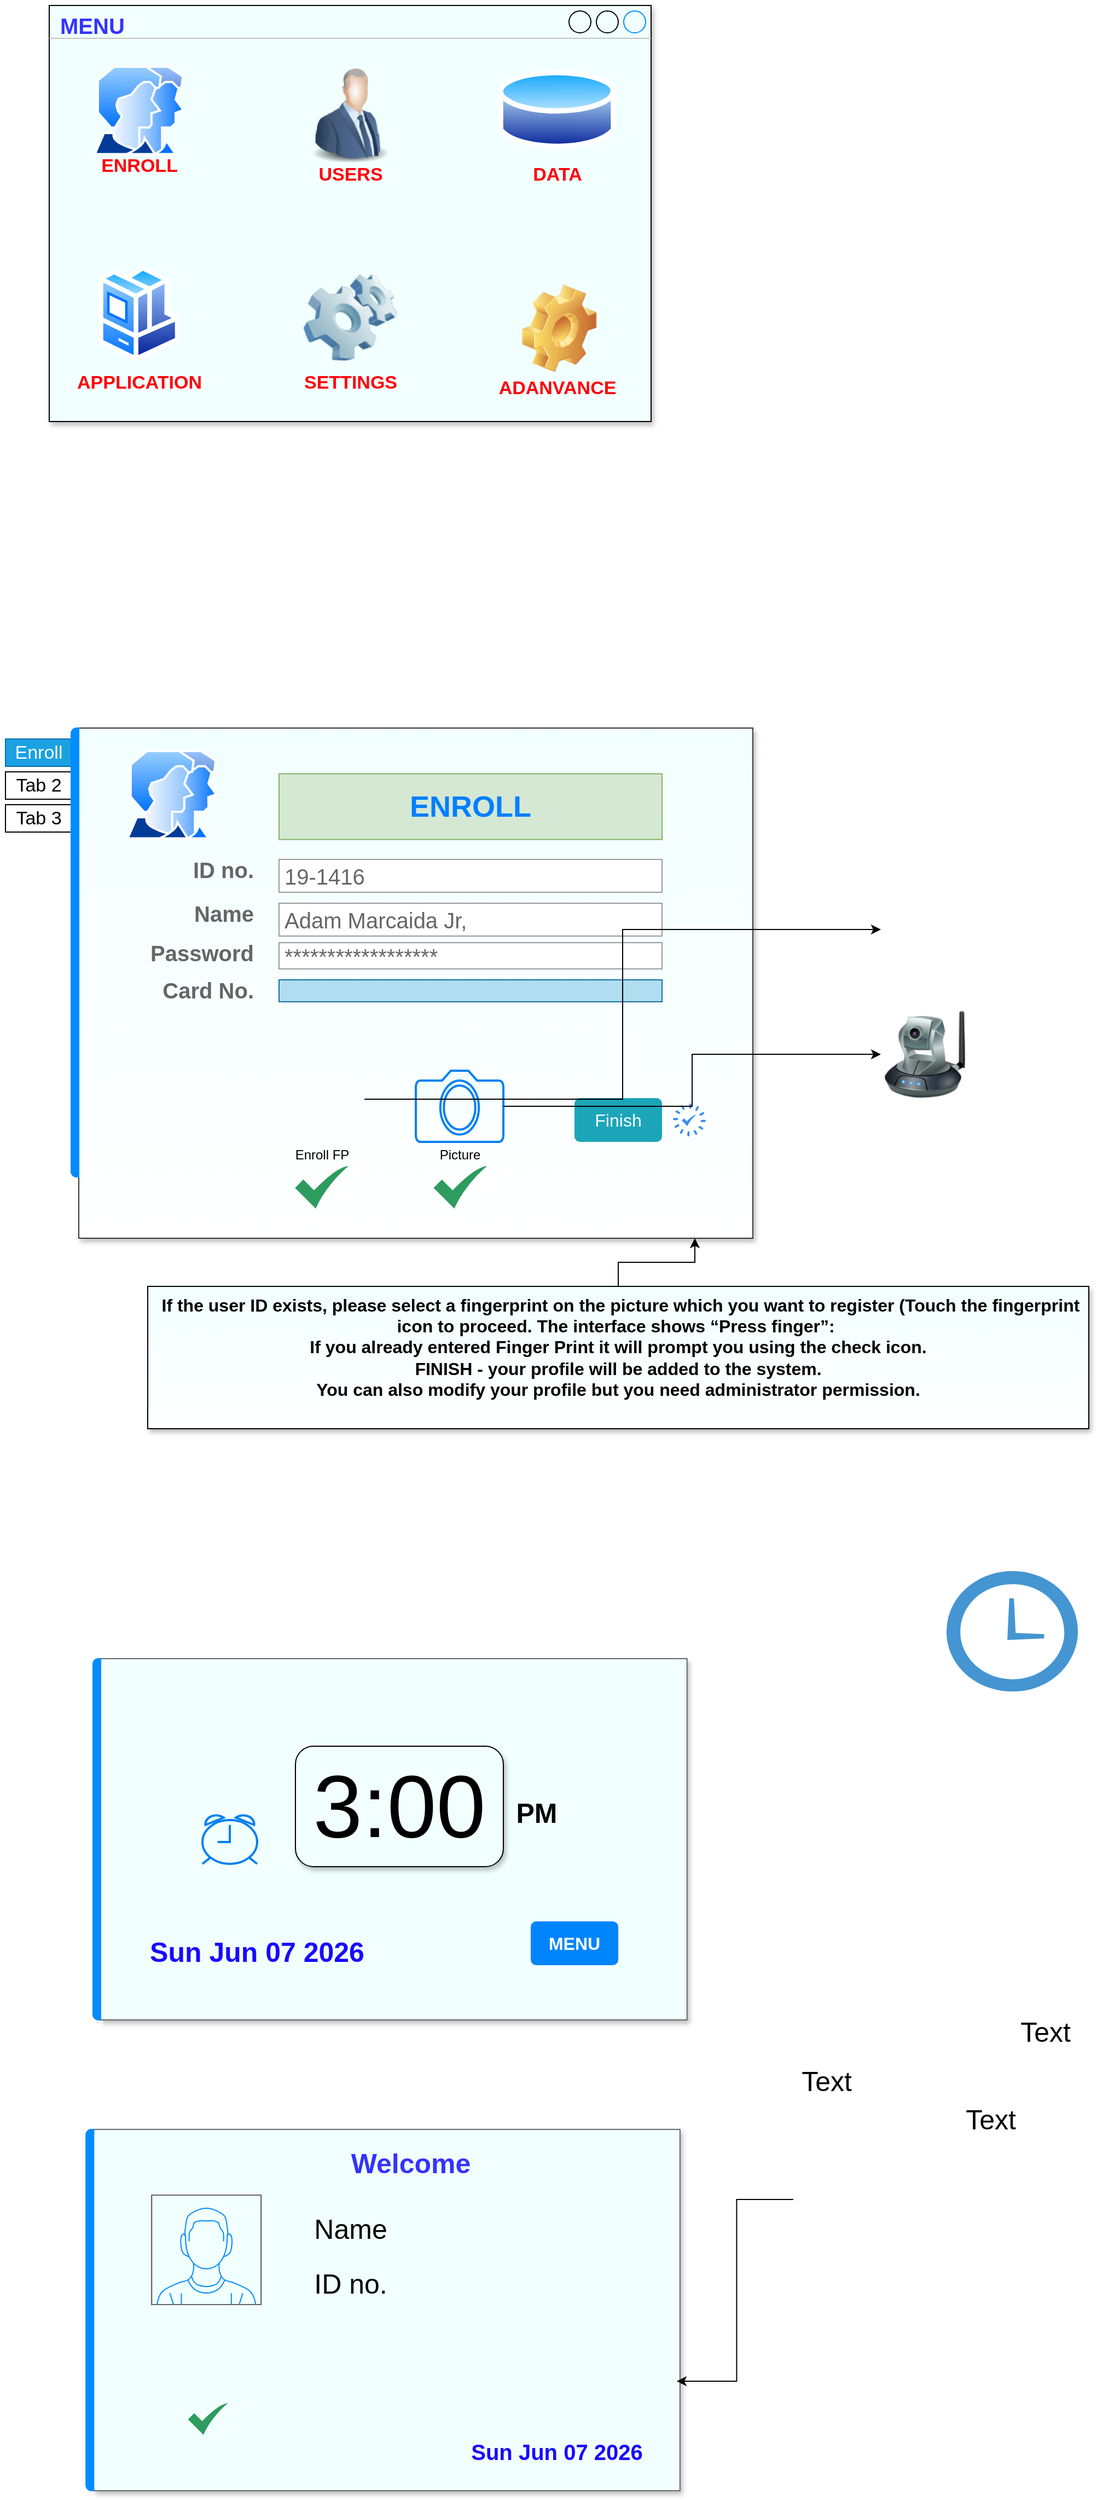 <mxfile version="13.8.6" type="github">
  <diagram id="omvWzpszIbfOMrYEtXJd" name="Page-1">
    <mxGraphModel dx="1159" dy="1583" grid="1" gridSize="10" guides="1" tooltips="1" connect="1" arrows="1" fold="1" page="1" pageScale="1" pageWidth="1100" pageHeight="850" math="0" shadow="0">
      <root>
        <mxCell id="0" />
        <mxCell id="1" parent="0" />
        <mxCell id="L0Wl1w1Pw-v7TW8PgjGB-2" value="&lt;b&gt;&lt;font style=&quot;font-size: 20px&quot; color=&quot;#3333ff&quot;&gt;MENU&lt;/font&gt;&lt;/b&gt;" style="strokeWidth=1;shadow=1;dashed=0;align=center;html=1;shape=mxgraph.mockup.containers.window;align=left;verticalAlign=top;spacingLeft=8;strokeColor2=#008cff;strokeColor3=#c4c4c4;fontColor=#666666;mainText=;fontSize=17;labelBackgroundColor=none;fillColor=#F2FFFF;" parent="1" vertex="1">
          <mxGeometry x="80" y="-620" width="550" height="380" as="geometry" />
        </mxCell>
        <mxCell id="L0Wl1w1Pw-v7TW8PgjGB-3" value="" style="image;html=1;image=img/lib/clip_art/people/Suit_Man_Blue_128x128.png" parent="1" vertex="1">
          <mxGeometry x="310" y="-565" width="90" height="90" as="geometry" />
        </mxCell>
        <mxCell id="L0Wl1w1Pw-v7TW8PgjGB-4" value="" style="image;html=1;image=img/lib/clip_art/general/Gear_128x128.png" parent="1" vertex="1">
          <mxGeometry x="502" y="-365" width="88.1" height="80" as="geometry" />
        </mxCell>
        <mxCell id="L0Wl1w1Pw-v7TW8PgjGB-5" value="" style="image;html=1;image=img/lib/clip_art/computers/Software_128x128.png" parent="1" vertex="1">
          <mxGeometry x="310" y="-375" width="90" height="80" as="geometry" />
        </mxCell>
        <mxCell id="L0Wl1w1Pw-v7TW8PgjGB-6" value="" style="aspect=fixed;perimeter=ellipsePerimeter;html=1;align=center;shadow=0;dashed=0;spacingTop=3;image;image=img/lib/active_directory/database.svg;" parent="1" vertex="1">
          <mxGeometry x="490" y="-565" width="108.1" height="80" as="geometry" />
        </mxCell>
        <mxCell id="L0Wl1w1Pw-v7TW8PgjGB-8" value="" style="aspect=fixed;perimeter=ellipsePerimeter;html=1;align=center;shadow=0;dashed=0;spacingTop=3;image;image=img/lib/active_directory/user_accounts.svg;" parent="1" vertex="1">
          <mxGeometry x="120" y="-565" width="84.31" height="81.78" as="geometry" />
        </mxCell>
        <mxCell id="L0Wl1w1Pw-v7TW8PgjGB-9" value="" style="aspect=fixed;perimeter=ellipsePerimeter;html=1;align=center;shadow=0;dashed=0;spacingTop=3;image;image=img/lib/active_directory/workstation_client.svg;" parent="1" vertex="1">
          <mxGeometry x="124.97" y="-382.5" width="74.38" height="87.5" as="geometry" />
        </mxCell>
        <mxCell id="L0Wl1w1Pw-v7TW8PgjGB-12" value="" style="strokeWidth=1;shadow=1;dashed=0;align=center;html=1;shape=mxgraph.mockup.containers.marginRect2;rectMarginLeft=67;strokeColor=#36393d;gradientColor=#ffffff;fillColor=#F2FFFF;" parent="1" vertex="1">
          <mxGeometry x="40" y="40" width="683" height="466" as="geometry" />
        </mxCell>
        <mxCell id="L0Wl1w1Pw-v7TW8PgjGB-13" value="Enroll" style="strokeColor=#006EAF;fillColor=#1ba1e2;strokeWidth=1;shadow=0;dashed=0;align=center;html=1;shape=mxgraph.mockup.containers.rrect;rSize=0;fontSize=17;fontColor=#ffffff;" parent="L0Wl1w1Pw-v7TW8PgjGB-12" vertex="1">
          <mxGeometry width="60" height="25" relative="1" as="geometry">
            <mxPoint y="10" as="offset" />
          </mxGeometry>
        </mxCell>
        <mxCell id="L0Wl1w1Pw-v7TW8PgjGB-14" value="Tab 2" style="strokeWidth=1;shadow=0;dashed=0;align=center;html=1;shape=mxgraph.mockup.containers.rrect;rSize=0;fontSize=17;" parent="L0Wl1w1Pw-v7TW8PgjGB-12" vertex="1">
          <mxGeometry width="60" height="25" relative="1" as="geometry">
            <mxPoint y="40" as="offset" />
          </mxGeometry>
        </mxCell>
        <mxCell id="L0Wl1w1Pw-v7TW8PgjGB-15" value="Tab 3" style="strokeWidth=1;shadow=0;dashed=0;align=center;html=1;shape=mxgraph.mockup.containers.rrect;rSize=0;fontSize=17;" parent="L0Wl1w1Pw-v7TW8PgjGB-12" vertex="1">
          <mxGeometry width="60" height="25" relative="1" as="geometry">
            <mxPoint y="70" as="offset" />
          </mxGeometry>
        </mxCell>
        <mxCell id="L0Wl1w1Pw-v7TW8PgjGB-16" value="" style="strokeWidth=1;shadow=0;dashed=0;align=center;html=1;shape=mxgraph.mockup.containers.leftButton;rSize=5;strokeColor=#008cff;fillColor=#008cff;resizeHeight=1;movable=0;deletable=0;" parent="L0Wl1w1Pw-v7TW8PgjGB-12" vertex="1">
          <mxGeometry width="7" height="410" relative="1" as="geometry">
            <mxPoint x="60" as="offset" />
          </mxGeometry>
        </mxCell>
        <mxCell id="L0Wl1w1Pw-v7TW8PgjGB-17" value="" style="aspect=fixed;perimeter=ellipsePerimeter;html=1;align=center;shadow=0;dashed=0;spacingTop=3;image;image=img/lib/active_directory/user_accounts.svg;" parent="L0Wl1w1Pw-v7TW8PgjGB-12" vertex="1">
          <mxGeometry x="110.0" y="20" width="84.31" height="81.78" as="geometry" />
        </mxCell>
        <mxCell id="L0Wl1w1Pw-v7TW8PgjGB-30" value="&lt;b&gt;&lt;font style=&quot;font-size: 20px&quot;&gt;ID no.&lt;/font&gt;&lt;/b&gt;" style="strokeWidth=1;shadow=0;dashed=0;align=center;html=1;shape=mxgraph.mockup.forms.anchor;align=right;spacingRight=2;fontColor=#666666;" parent="L0Wl1w1Pw-v7TW8PgjGB-12" vertex="1">
          <mxGeometry x="180" y="120" width="50" height="18" as="geometry" />
        </mxCell>
        <mxCell id="L0Wl1w1Pw-v7TW8PgjGB-31" value="&lt;font style=&quot;font-size: 20px&quot;&gt;19-1416&lt;/font&gt;" style="strokeWidth=1;shadow=0;dashed=0;align=center;html=1;shape=mxgraph.mockup.forms.rrect;fillColor=#ffffff;rSize=0;fontColor=#666666;align=left;spacingLeft=3;strokeColor=#999999;" parent="L0Wl1w1Pw-v7TW8PgjGB-12" vertex="1">
          <mxGeometry x="250" y="120" width="350" height="30" as="geometry" />
        </mxCell>
        <mxCell id="L0Wl1w1Pw-v7TW8PgjGB-32" value="&lt;b&gt;&lt;font style=&quot;font-size: 20px&quot;&gt;Name&lt;/font&gt;&lt;/b&gt;" style="strokeWidth=1;shadow=0;dashed=0;align=center;html=1;shape=mxgraph.mockup.forms.anchor;align=right;spacingRight=2;fontColor=#666666;" parent="L0Wl1w1Pw-v7TW8PgjGB-12" vertex="1">
          <mxGeometry x="180" y="160" width="50" height="18" as="geometry" />
        </mxCell>
        <mxCell id="L0Wl1w1Pw-v7TW8PgjGB-33" value="&lt;font style=&quot;font-size: 20px&quot;&gt;Adam Marcaida Jr,&lt;/font&gt;" style="strokeWidth=1;shadow=0;dashed=0;align=center;html=1;shape=mxgraph.mockup.forms.rrect;fillColor=#ffffff;rSize=0;fontColor=#666666;align=left;spacingLeft=3;strokeColor=#999999;" parent="L0Wl1w1Pw-v7TW8PgjGB-12" vertex="1">
          <mxGeometry x="250" y="160" width="350" height="30" as="geometry" />
        </mxCell>
        <mxCell id="L0Wl1w1Pw-v7TW8PgjGB-34" value="&lt;b&gt;&lt;font style=&quot;font-size: 20px&quot;&gt;Password&lt;/font&gt;&lt;/b&gt;" style="strokeWidth=1;shadow=0;dashed=0;align=center;html=1;shape=mxgraph.mockup.forms.anchor;align=right;spacingRight=2;fontColor=#666666;" parent="L0Wl1w1Pw-v7TW8PgjGB-12" vertex="1">
          <mxGeometry x="180" y="196" width="50" height="18" as="geometry" />
        </mxCell>
        <mxCell id="L0Wl1w1Pw-v7TW8PgjGB-35" value="&lt;font style=&quot;font-size: 20px&quot;&gt;******************&lt;/font&gt;" style="strokeWidth=1;shadow=0;dashed=0;align=center;html=1;shape=mxgraph.mockup.forms.rrect;fillColor=#ffffff;rSize=0;fontColor=#666666;align=left;spacingLeft=3;strokeColor=#999999;" parent="L0Wl1w1Pw-v7TW8PgjGB-12" vertex="1">
          <mxGeometry x="250" y="196" width="350" height="24" as="geometry" />
        </mxCell>
        <mxCell id="L0Wl1w1Pw-v7TW8PgjGB-36" value="&lt;b&gt;&lt;font style=&quot;font-size: 20px&quot;&gt;Card No.&lt;/font&gt;&lt;/b&gt;" style="strokeWidth=1;shadow=0;dashed=0;align=center;html=1;shape=mxgraph.mockup.forms.anchor;align=right;spacingRight=2;fontColor=#666666;" parent="L0Wl1w1Pw-v7TW8PgjGB-12" vertex="1">
          <mxGeometry x="180" y="230" width="50" height="18" as="geometry" />
        </mxCell>
        <mxCell id="L0Wl1w1Pw-v7TW8PgjGB-37" value="" style="strokeWidth=1;shadow=0;dashed=0;align=center;html=1;shape=mxgraph.mockup.forms.rrect;fillColor=#b1ddf0;rSize=0;align=left;spacingLeft=3;strokeColor=#10739e;" parent="L0Wl1w1Pw-v7TW8PgjGB-12" vertex="1">
          <mxGeometry x="250" y="230" width="350" height="20" as="geometry" />
        </mxCell>
        <mxCell id="L0Wl1w1Pw-v7TW8PgjGB-44" value="Finish" style="html=1;shadow=0;dashed=0;shape=mxgraph.bootstrap.rrect;rSize=5;strokeColor=none;strokeWidth=1;fillColor=#1CA5B8;fontColor=#FFFFFF;whiteSpace=wrap;align=center;verticalAlign=middle;spacingLeft=0;fontStyle=0;fontSize=16;spacing=5;" parent="L0Wl1w1Pw-v7TW8PgjGB-12" vertex="1">
          <mxGeometry x="520" y="338" width="80" height="40" as="geometry" />
        </mxCell>
        <mxCell id="L0Wl1w1Pw-v7TW8PgjGB-49" value="" style="shape=image;html=1;verticalAlign=top;verticalLabelPosition=bottom;labelBackgroundColor=#ffffff;imageAspect=0;aspect=fixed;image=https://cdn4.iconfinder.com/data/icons/internet-security-flat-2/32/Internet_Security_Finger_print_identity_crime_fingerprint-128.png;fillColor=#F2FFFF;gradientColor=#ffffff;" parent="L0Wl1w1Pw-v7TW8PgjGB-12" vertex="1">
          <mxGeometry x="250" y="300" width="78" height="78" as="geometry" />
        </mxCell>
        <mxCell id="L0Wl1w1Pw-v7TW8PgjGB-51" value="" style="html=1;verticalLabelPosition=bottom;align=center;labelBackgroundColor=#ffffff;verticalAlign=top;strokeWidth=2;strokeColor=#0080F0;shadow=0;dashed=0;shape=mxgraph.ios7.icons.camera;fillColor=#F2FFFF;gradientColor=#ffffff;" parent="L0Wl1w1Pw-v7TW8PgjGB-12" vertex="1">
          <mxGeometry x="375" y="313" width="80" height="65" as="geometry" />
        </mxCell>
        <mxCell id="L0Wl1w1Pw-v7TW8PgjGB-53" value="Enroll FP" style="text;html=1;resizable=0;autosize=1;align=center;verticalAlign=middle;points=[];fillColor=none;strokeColor=none;rounded=0;" parent="L0Wl1w1Pw-v7TW8PgjGB-12" vertex="1">
          <mxGeometry x="259" y="380" width="60" height="20" as="geometry" />
        </mxCell>
        <mxCell id="L0Wl1w1Pw-v7TW8PgjGB-54" value="Picture" style="text;html=1;resizable=0;autosize=1;align=center;verticalAlign=middle;points=[];fillColor=none;strokeColor=none;rounded=0;" parent="L0Wl1w1Pw-v7TW8PgjGB-12" vertex="1">
          <mxGeometry x="390" y="380" width="50" height="20" as="geometry" />
        </mxCell>
        <mxCell id="L0Wl1w1Pw-v7TW8PgjGB-56" value="" style="shape=image;html=1;verticalAlign=top;verticalLabelPosition=bottom;labelBackgroundColor=#ffffff;imageAspect=0;aspect=fixed;image=https://cdn2.iconfinder.com/data/icons/humano2/128x128/apps/gnome-help.png;fillColor=#F2FFFF;gradientColor=#ffffff;" parent="L0Wl1w1Pw-v7TW8PgjGB-12" vertex="1">
          <mxGeometry x="620" y="420" width="26" height="26" as="geometry" />
        </mxCell>
        <mxCell id="L0Wl1w1Pw-v7TW8PgjGB-61" value="" style="html=1;aspect=fixed;strokeColor=none;shadow=0;align=center;verticalAlign=top;fillColor=#2D9C5E;shape=mxgraph.gcp2.check" parent="L0Wl1w1Pw-v7TW8PgjGB-12" vertex="1">
          <mxGeometry x="264.62" y="400" width="48.75" height="39" as="geometry" />
        </mxCell>
        <mxCell id="L0Wl1w1Pw-v7TW8PgjGB-63" value="" style="html=1;aspect=fixed;strokeColor=none;shadow=0;align=center;verticalAlign=top;fillColor=#2D9C5E;shape=mxgraph.gcp2.check" parent="L0Wl1w1Pw-v7TW8PgjGB-12" vertex="1">
          <mxGeometry x="391.25" y="400" width="48.75" height="39" as="geometry" />
        </mxCell>
        <mxCell id="L0Wl1w1Pw-v7TW8PgjGB-65" value="&lt;font style=&quot;font-size: 27px&quot; color=&quot;#007fff&quot;&gt;&lt;b&gt;ENROLL&lt;/b&gt;&lt;/font&gt;" style="rounded=0;whiteSpace=wrap;html=1;fillColor=#d5e8d4;strokeColor=#82b366;" parent="L0Wl1w1Pw-v7TW8PgjGB-12" vertex="1">
          <mxGeometry x="250" y="41.78" width="350" height="60" as="geometry" />
        </mxCell>
        <mxCell id="L0Wl1w1Pw-v7TW8PgjGB-77" value="" style="html=1;aspect=fixed;strokeColor=none;shadow=0;align=center;verticalAlign=top;fillColor=#3B8DF1;shape=mxgraph.gcp2.loading" parent="L0Wl1w1Pw-v7TW8PgjGB-12" vertex="1">
          <mxGeometry x="610" y="343" width="30" height="30" as="geometry" />
        </mxCell>
        <mxCell id="L0Wl1w1Pw-v7TW8PgjGB-78" value="" style="shape=image;html=1;verticalAlign=top;verticalLabelPosition=bottom;labelBackgroundColor=#ffffff;imageAspect=0;aspect=fixed;image=https://cdn4.iconfinder.com/data/icons/gradient-ui-1/512/error-128.png;fillColor=#F2FFFF;gradientColor=#ffffff;" parent="L0Wl1w1Pw-v7TW8PgjGB-12" vertex="1">
          <mxGeometry x="646" y="10" width="28" height="28" as="geometry" />
        </mxCell>
        <mxCell id="L0Wl1w1Pw-v7TW8PgjGB-58" style="edgeStyle=orthogonalEdgeStyle;rounded=0;orthogonalLoop=1;jettySize=auto;html=1;" parent="1" source="L0Wl1w1Pw-v7TW8PgjGB-57" target="L0Wl1w1Pw-v7TW8PgjGB-12" edge="1">
          <mxGeometry relative="1" as="geometry">
            <mxPoint x="670" y="510" as="targetPoint" />
            <Array as="points">
              <mxPoint x="600" y="528" />
              <mxPoint x="670" y="528" />
            </Array>
          </mxGeometry>
        </mxCell>
        <mxCell id="L0Wl1w1Pw-v7TW8PgjGB-57" value="&lt;font style=&quot;font-size: 16px&quot;&gt;&lt;b&gt;&amp;nbsp;If the user ID exists, please select a fingerprint on the picture which you want to register (Touch the fingerprint icon to proceed.&amp;nbsp;The interface shows “Press finger”:&amp;nbsp;&lt;br&gt;If you already entered Finger Print it will prompt you using the check icon.&lt;br&gt;FINISH - your profile will be added to the system.&lt;br&gt;You can also modify your profile but you need administrator permission.&lt;br&gt;&lt;br&gt;&lt;/b&gt;&lt;/font&gt;" style="rounded=0;whiteSpace=wrap;html=1;fillColor=#F2FFFF;gradientColor=#ffffff;shadow=1;glass=0;" parent="1" vertex="1">
          <mxGeometry x="170" y="550" width="860" height="130" as="geometry" />
        </mxCell>
        <mxCell id="L0Wl1w1Pw-v7TW8PgjGB-67" value="&lt;span style=&quot;font-size: 17px&quot;&gt;&lt;b&gt;&lt;font color=&quot;#ff0008&quot;&gt;DATA&lt;/font&gt;&lt;/b&gt;&lt;/span&gt;" style="text;html=1;resizable=0;autosize=1;align=center;verticalAlign=middle;points=[];fillColor=none;strokeColor=none;rounded=0;" parent="1" vertex="1">
          <mxGeometry x="514.05" y="-475" width="60" height="20" as="geometry" />
        </mxCell>
        <mxCell id="L0Wl1w1Pw-v7TW8PgjGB-72" value="&lt;span style=&quot;font-size: 17px&quot;&gt;&lt;b&gt;&lt;font color=&quot;#ff0008&quot;&gt;ENROLL&lt;/font&gt;&lt;/b&gt;&lt;/span&gt;" style="text;html=1;resizable=0;autosize=1;align=center;verticalAlign=middle;points=[];fillColor=none;strokeColor=none;rounded=0;" parent="1" vertex="1">
          <mxGeometry x="117.16" y="-483.22" width="90" height="20" as="geometry" />
        </mxCell>
        <mxCell id="L0Wl1w1Pw-v7TW8PgjGB-73" value="&lt;span style=&quot;font-size: 17px&quot;&gt;&lt;b&gt;&lt;font color=&quot;#ff0008&quot;&gt;USERS&lt;/font&gt;&lt;/b&gt;&lt;/span&gt;" style="text;html=1;resizable=0;autosize=1;align=center;verticalAlign=middle;points=[];fillColor=none;strokeColor=none;rounded=0;" parent="1" vertex="1">
          <mxGeometry x="320" y="-475" width="70" height="20" as="geometry" />
        </mxCell>
        <mxCell id="L0Wl1w1Pw-v7TW8PgjGB-74" value="&lt;span style=&quot;font-size: 17px&quot;&gt;&lt;b&gt;&lt;font color=&quot;#ff0008&quot;&gt;APPLICATION&lt;/font&gt;&lt;/b&gt;&lt;/span&gt;" style="text;html=1;resizable=0;autosize=1;align=center;verticalAlign=middle;points=[];fillColor=none;strokeColor=none;rounded=0;" parent="1" vertex="1">
          <mxGeometry x="97.16" y="-285" width="130" height="20" as="geometry" />
        </mxCell>
        <mxCell id="L0Wl1w1Pw-v7TW8PgjGB-75" value="&lt;span style=&quot;font-size: 17px&quot;&gt;&lt;b&gt;&lt;font color=&quot;#ff0008&quot;&gt;SETTINGS&lt;/font&gt;&lt;/b&gt;&lt;/span&gt;" style="text;html=1;resizable=0;autosize=1;align=center;verticalAlign=middle;points=[];fillColor=none;strokeColor=none;rounded=0;" parent="1" vertex="1">
          <mxGeometry x="305" y="-285" width="100" height="20" as="geometry" />
        </mxCell>
        <mxCell id="L0Wl1w1Pw-v7TW8PgjGB-76" value="&lt;font color=&quot;#ff0008&quot;&gt;&lt;span style=&quot;font-size: 17px&quot;&gt;&lt;b&gt;ADANVANCE&lt;/b&gt;&lt;/span&gt;&lt;/font&gt;" style="text;html=1;resizable=0;autosize=1;align=center;verticalAlign=middle;points=[];fillColor=none;strokeColor=none;rounded=0;" parent="1" vertex="1">
          <mxGeometry x="484.05" y="-280" width="120" height="20" as="geometry" />
        </mxCell>
        <mxCell id="L0Wl1w1Pw-v7TW8PgjGB-79" value="" style="shape=image;html=1;verticalAlign=top;verticalLabelPosition=bottom;labelBackgroundColor=#ffffff;imageAspect=0;aspect=fixed;image=https://cdn0.iconfinder.com/data/icons/maternity-and-pregnancy-2/512/167_Fingerprint_identity_recognition_scan_scanner_scanning-128.png;fillColor=#F2FFFF;gradientColor=#ffffff;" parent="1" vertex="1">
          <mxGeometry x="840" y="160" width="128" height="128" as="geometry" />
        </mxCell>
        <mxCell id="L0Wl1w1Pw-v7TW8PgjGB-80" value="" style="image;html=1;image=img/lib/clip_art/networking/Ip_Camera_128x128.png;fillColor=#F2FFFF;gradientColor=#ffffff;" parent="1" vertex="1">
          <mxGeometry x="840" y="298" width="80" height="80" as="geometry" />
        </mxCell>
        <mxCell id="L0Wl1w1Pw-v7TW8PgjGB-81" style="edgeStyle=orthogonalEdgeStyle;rounded=0;orthogonalLoop=1;jettySize=auto;html=1;entryX=0;entryY=0.5;entryDx=0;entryDy=0;" parent="1" source="L0Wl1w1Pw-v7TW8PgjGB-51" target="L0Wl1w1Pw-v7TW8PgjGB-80" edge="1">
          <mxGeometry relative="1" as="geometry" />
        </mxCell>
        <mxCell id="L0Wl1w1Pw-v7TW8PgjGB-82" style="edgeStyle=orthogonalEdgeStyle;rounded=0;orthogonalLoop=1;jettySize=auto;html=1;entryX=0;entryY=0.5;entryDx=0;entryDy=0;" parent="1" source="L0Wl1w1Pw-v7TW8PgjGB-49" target="L0Wl1w1Pw-v7TW8PgjGB-79" edge="1">
          <mxGeometry relative="1" as="geometry" />
        </mxCell>
        <mxCell id="L0Wl1w1Pw-v7TW8PgjGB-88" value="" style="strokeWidth=1;shadow=1;dashed=0;align=center;html=1;shape=mxgraph.mockup.containers.marginRect2;rectMarginLeft=67;strokeColor=#666666;gradientColor=none;fillColor=#F2FFFF;" parent="1" vertex="1">
          <mxGeometry x="60" y="890" width="602.84" height="330" as="geometry" />
        </mxCell>
        <mxCell id="L0Wl1w1Pw-v7TW8PgjGB-89" value="" style="strokeWidth=1;shadow=0;dashed=0;align=center;html=1;shape=mxgraph.mockup.containers.leftButton;rSize=5;strokeColor=#008cff;fillColor=#008cff;resizeHeight=1;movable=0;deletable=0;" parent="L0Wl1w1Pw-v7TW8PgjGB-88" vertex="1">
          <mxGeometry width="7" height="330.0" relative="1" as="geometry">
            <mxPoint x="60" as="offset" />
          </mxGeometry>
        </mxCell>
        <UserObject label="&lt;font color=&quot;#1808ff&quot; size=&quot;1&quot;&gt;&lt;b style=&quot;font-size: 25px&quot;&gt;%date{ddd mmm dd yyyy HH:MM:ss}%&lt;/b&gt;&lt;/font&gt;" placeholders="1" id="-b7KsNDILgXK9S--rZVs-9">
          <mxCell style="text;html=1;strokeColor=none;fillColor=none;align=center;verticalAlign=middle;whiteSpace=wrap;overflow=hidden;" parent="L0Wl1w1Pw-v7TW8PgjGB-88" vertex="1">
            <mxGeometry x="110" y="250" width="200" height="30" as="geometry" />
          </mxCell>
        </UserObject>
        <mxCell id="-b7KsNDILgXK9S--rZVs-12" value="&lt;b&gt;MENU&lt;/b&gt;" style="html=1;shadow=0;dashed=0;shape=mxgraph.bootstrap.rrect;rSize=5;strokeColor=none;strokeWidth=1;fillColor=#0085FC;fontColor=#FFFFFF;whiteSpace=wrap;align=center;verticalAlign=middle;spacingLeft=0;fontStyle=0;fontSize=16;spacing=5;" parent="L0Wl1w1Pw-v7TW8PgjGB-88" vertex="1">
          <mxGeometry x="460" y="240" width="80" height="40" as="geometry" />
        </mxCell>
        <mxCell id="-b7KsNDILgXK9S--rZVs-20" value="&lt;font style=&quot;font-size: 25px&quot;&gt;&lt;b&gt;PM&lt;/b&gt;&lt;/font&gt;" style="text;html=1;resizable=0;autosize=1;align=center;verticalAlign=middle;points=[];fillColor=none;strokeColor=none;rounded=0;shadow=1;glass=0;" parent="L0Wl1w1Pw-v7TW8PgjGB-88" vertex="1">
          <mxGeometry x="440" y="130" width="50" height="20" as="geometry" />
        </mxCell>
        <mxCell id="-b7KsNDILgXK9S--rZVs-22" value="" style="html=1;verticalLabelPosition=bottom;align=center;labelBackgroundColor=#ffffff;verticalAlign=top;strokeWidth=2;strokeColor=#0080F0;shadow=0;dashed=0;shape=mxgraph.ios7.icons.alarm_clock;rounded=1;glass=0;sketch=0;fillColor=#F2FFFF;" parent="L0Wl1w1Pw-v7TW8PgjGB-88" vertex="1">
          <mxGeometry x="160" y="142.5" width="50" height="45" as="geometry" />
        </mxCell>
        <mxCell id="-b7KsNDILgXK9S--rZVs-13" value="" style="strokeWidth=1;shadow=1;dashed=0;align=center;html=1;shape=mxgraph.mockup.containers.marginRect2;rectMarginLeft=67;strokeColor=#666666;gradientColor=none;fillColor=#F2FFFF;" parent="1" vertex="1">
          <mxGeometry x="53.58" y="1320" width="602.84" height="330" as="geometry" />
        </mxCell>
        <mxCell id="-b7KsNDILgXK9S--rZVs-14" value="" style="strokeWidth=1;shadow=0;dashed=0;align=center;html=1;shape=mxgraph.mockup.containers.leftButton;rSize=5;strokeColor=#008cff;fillColor=#008cff;resizeHeight=1;movable=0;deletable=0;" parent="-b7KsNDILgXK9S--rZVs-13" vertex="1">
          <mxGeometry width="7" height="330.0" relative="1" as="geometry">
            <mxPoint x="60" as="offset" />
          </mxGeometry>
        </mxCell>
        <UserObject label="&lt;font color=&quot;#1808ff&quot; style=&quot;font-size: 20px&quot;&gt;&lt;b&gt;%date{ddd mmm dd yyyy HH:MM:ss}%&lt;/b&gt;&lt;/font&gt;" placeholders="1" id="-b7KsNDILgXK9S--rZVs-15">
          <mxCell style="text;html=1;strokeColor=none;fillColor=none;align=center;verticalAlign=middle;whiteSpace=wrap;overflow=hidden;" parent="-b7KsNDILgXK9S--rZVs-13" vertex="1">
            <mxGeometry x="390" y="280" width="200" height="30" as="geometry" />
          </mxCell>
        </UserObject>
        <mxCell id="-b7KsNDILgXK9S--rZVs-23" value="" style="verticalLabelPosition=bottom;shadow=0;dashed=0;align=center;html=1;verticalAlign=top;strokeWidth=1;shape=mxgraph.mockup.containers.userMale;strokeColor=#666666;strokeColor2=#008cff;rounded=1;glass=0;sketch=0;fillColor=#F2FFFF;" parent="-b7KsNDILgXK9S--rZVs-13" vertex="1">
          <mxGeometry x="120" y="60" width="100" height="100" as="geometry" />
        </mxCell>
        <mxCell id="-b7KsNDILgXK9S--rZVs-25" value="&lt;font style=&quot;font-size: 25px&quot; color=&quot;#3333ff&quot;&gt;&lt;b&gt;Welcome&lt;/b&gt;&lt;/font&gt;" style="text;html=1;resizable=0;autosize=1;align=center;verticalAlign=middle;points=[];fillColor=none;strokeColor=none;rounded=0;shadow=1;glass=0;sketch=0;" parent="-b7KsNDILgXK9S--rZVs-13" vertex="1">
          <mxGeometry x="296.42" y="20" width="120" height="20" as="geometry" />
        </mxCell>
        <mxCell id="-b7KsNDILgXK9S--rZVs-26" value="" style="shape=image;html=1;verticalAlign=top;verticalLabelPosition=bottom;labelBackgroundColor=#ffffff;imageAspect=0;aspect=fixed;image=https://cdn2.iconfinder.com/data/icons/free-mobile-icon-kit/64/Finger-print.png;rounded=1;shadow=1;glass=0;sketch=0;fillColor=#F2FFFF;" parent="-b7KsNDILgXK9S--rZVs-13" vertex="1">
          <mxGeometry x="138" y="190" width="64" height="64" as="geometry" />
        </mxCell>
        <mxCell id="j5eDKcVoJOYW9frDDE5X-1" value="" style="html=1;aspect=fixed;strokeColor=none;shadow=0;align=center;verticalAlign=top;fillColor=#2D9C5E;shape=mxgraph.gcp2.check" vertex="1" parent="-b7KsNDILgXK9S--rZVs-13">
          <mxGeometry x="153.25" y="250" width="36.25" height="29" as="geometry" />
        </mxCell>
        <mxCell id="j5eDKcVoJOYW9frDDE5X-2" value="&lt;font style=&quot;font-size: 25px&quot;&gt;Name&lt;/font&gt;" style="text;html=1;resizable=0;autosize=1;align=center;verticalAlign=middle;points=[];fillColor=none;strokeColor=none;rounded=0;" vertex="1" parent="-b7KsNDILgXK9S--rZVs-13">
          <mxGeometry x="261.42" y="80" width="80" height="20" as="geometry" />
        </mxCell>
        <mxCell id="j5eDKcVoJOYW9frDDE5X-3" value="&lt;font style=&quot;font-size: 25px&quot;&gt;ID no.&lt;/font&gt;" style="text;html=1;resizable=0;autosize=1;align=center;verticalAlign=middle;points=[];fillColor=none;strokeColor=none;rounded=0;" vertex="1" parent="-b7KsNDILgXK9S--rZVs-13">
          <mxGeometry x="261.42" y="130" width="80" height="20" as="geometry" />
        </mxCell>
        <mxCell id="-b7KsNDILgXK9S--rZVs-19" value="&lt;font style=&quot;font-size: 81px&quot;&gt;3:00&lt;/font&gt;" style="rounded=1;whiteSpace=wrap;html=1;shadow=1;glass=0;fillColor=#F2FFFF;sketch=0;" parent="1" vertex="1">
          <mxGeometry x="305" y="970" width="190" height="110" as="geometry" />
        </mxCell>
        <mxCell id="-b7KsNDILgXK9S--rZVs-6" value="" style="shadow=0;dashed=0;html=1;strokeColor=none;fillColor=#4495D1;labelPosition=center;verticalLabelPosition=bottom;verticalAlign=top;align=center;outlineConnect=0;shape=mxgraph.veeam.time;" parent="1" vertex="1">
          <mxGeometry x="900" y="810" width="120" height="110" as="geometry" />
        </mxCell>
        <mxCell id="-b7KsNDILgXK9S--rZVs-27" style="edgeStyle=orthogonalEdgeStyle;rounded=0;orthogonalLoop=1;jettySize=auto;html=1;entryX=0.995;entryY=0.697;entryDx=0;entryDy=0;entryPerimeter=0;" parent="1" source="-b7KsNDILgXK9S--rZVs-21" target="-b7KsNDILgXK9S--rZVs-13" edge="1">
          <mxGeometry relative="1" as="geometry" />
        </mxCell>
        <mxCell id="-b7KsNDILgXK9S--rZVs-21" value="" style="shape=image;html=1;verticalAlign=top;verticalLabelPosition=bottom;labelBackgroundColor=#ffffff;imageAspect=0;aspect=fixed;image=https://cdn0.iconfinder.com/data/icons/maternity-and-pregnancy-2/512/167_Fingerprint_identity_recognition_scan_scanner_scanning-128.png;fillColor=#F2FFFF;gradientColor=#ffffff;" parent="1" vertex="1">
          <mxGeometry x="760" y="1320" width="128" height="128" as="geometry" />
        </mxCell>
        <mxCell id="j5eDKcVoJOYW9frDDE5X-4" value="&lt;font style=&quot;font-size: 25px&quot;&gt;Text&lt;/font&gt;" style="text;html=1;resizable=0;autosize=1;align=center;verticalAlign=middle;points=[];fillColor=none;strokeColor=none;rounded=0;" vertex="1" parent="1">
          <mxGeometry x="960" y="1220" width="60" height="20" as="geometry" />
        </mxCell>
        <mxCell id="j5eDKcVoJOYW9frDDE5X-5" value="&lt;font style=&quot;font-size: 25px&quot;&gt;Text&lt;/font&gt;" style="text;html=1;resizable=0;autosize=1;align=center;verticalAlign=middle;points=[];fillColor=none;strokeColor=none;rounded=0;" vertex="1" parent="1">
          <mxGeometry x="760" y="1265" width="60" height="20" as="geometry" />
        </mxCell>
        <mxCell id="j5eDKcVoJOYW9frDDE5X-6" value="&lt;font style=&quot;font-size: 25px&quot;&gt;Text&lt;/font&gt;" style="text;html=1;resizable=0;autosize=1;align=center;verticalAlign=middle;points=[];fillColor=none;strokeColor=none;rounded=0;" vertex="1" parent="1">
          <mxGeometry x="910" y="1300" width="60" height="20" as="geometry" />
        </mxCell>
      </root>
    </mxGraphModel>
  </diagram>
</mxfile>

